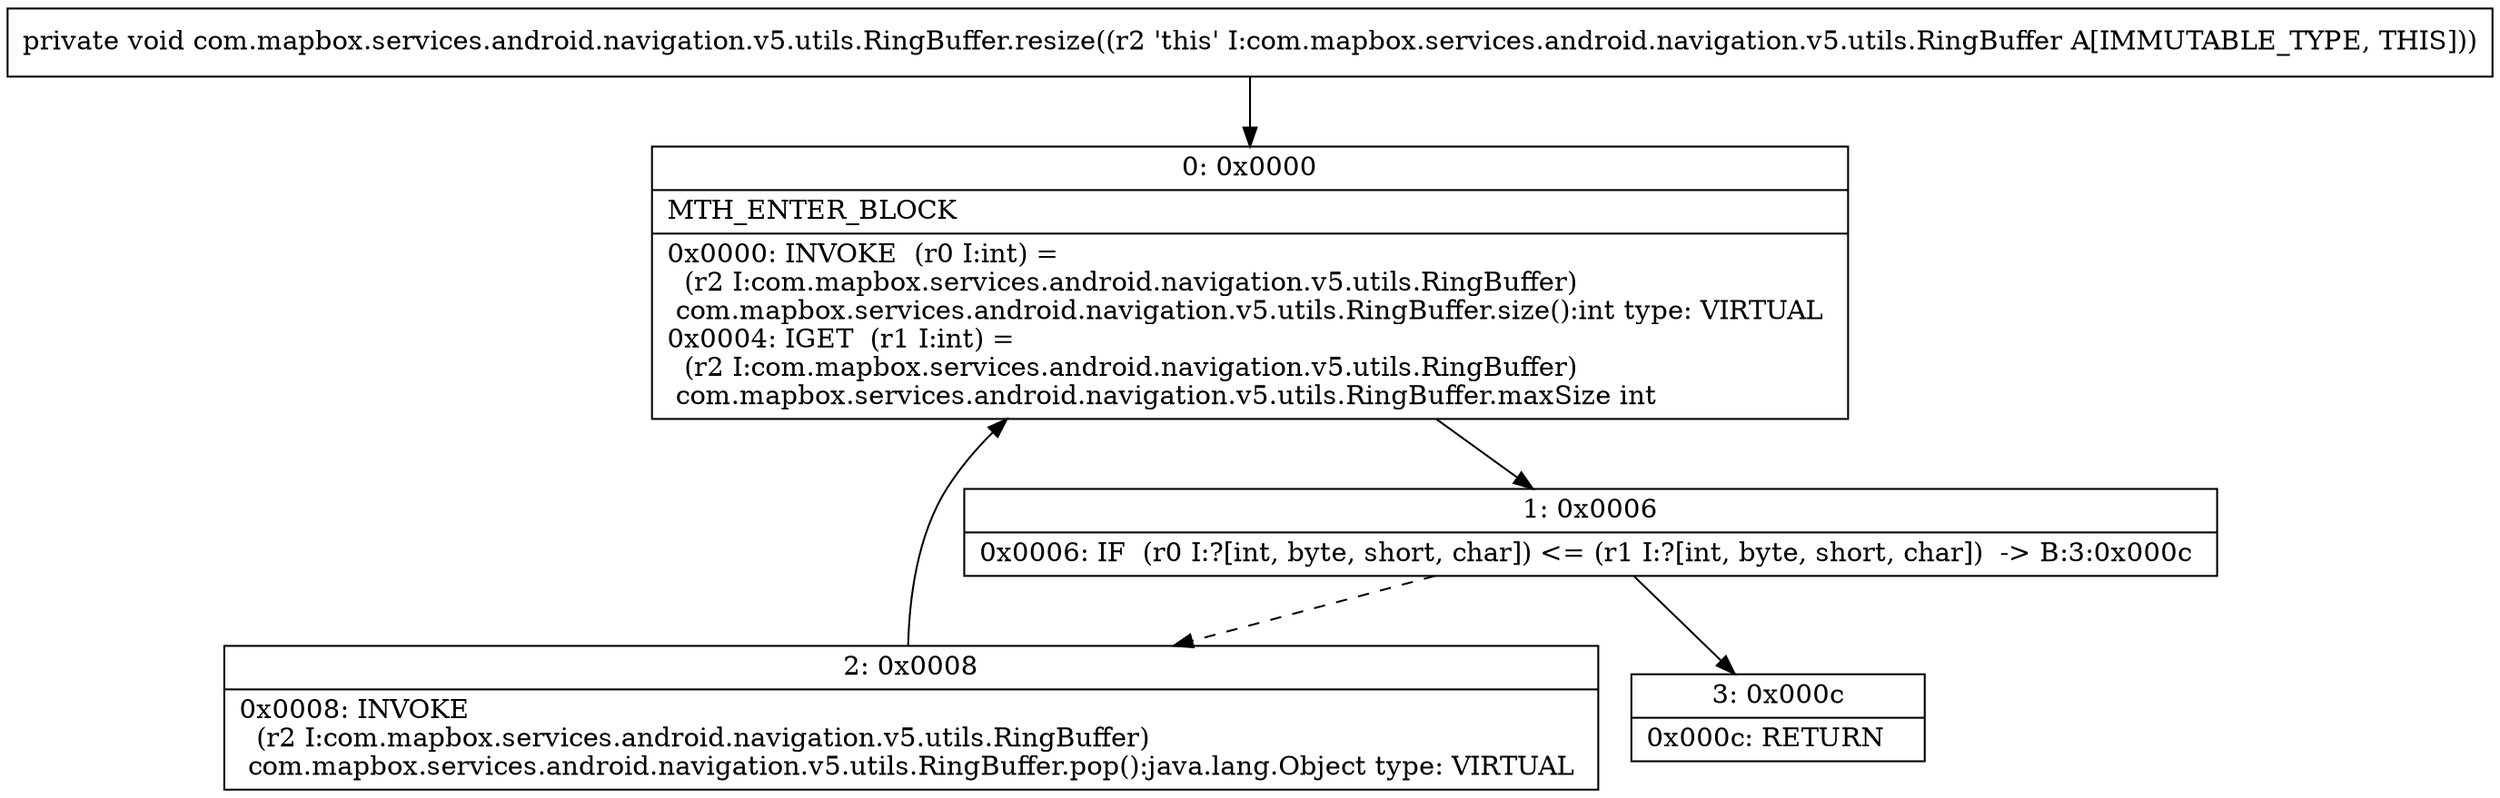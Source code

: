 digraph "CFG forcom.mapbox.services.android.navigation.v5.utils.RingBuffer.resize()V" {
Node_0 [shape=record,label="{0\:\ 0x0000|MTH_ENTER_BLOCK\l|0x0000: INVOKE  (r0 I:int) = \l  (r2 I:com.mapbox.services.android.navigation.v5.utils.RingBuffer)\l com.mapbox.services.android.navigation.v5.utils.RingBuffer.size():int type: VIRTUAL \l0x0004: IGET  (r1 I:int) = \l  (r2 I:com.mapbox.services.android.navigation.v5.utils.RingBuffer)\l com.mapbox.services.android.navigation.v5.utils.RingBuffer.maxSize int \l}"];
Node_1 [shape=record,label="{1\:\ 0x0006|0x0006: IF  (r0 I:?[int, byte, short, char]) \<= (r1 I:?[int, byte, short, char])  \-\> B:3:0x000c \l}"];
Node_2 [shape=record,label="{2\:\ 0x0008|0x0008: INVOKE  \l  (r2 I:com.mapbox.services.android.navigation.v5.utils.RingBuffer)\l com.mapbox.services.android.navigation.v5.utils.RingBuffer.pop():java.lang.Object type: VIRTUAL \l}"];
Node_3 [shape=record,label="{3\:\ 0x000c|0x000c: RETURN   \l}"];
MethodNode[shape=record,label="{private void com.mapbox.services.android.navigation.v5.utils.RingBuffer.resize((r2 'this' I:com.mapbox.services.android.navigation.v5.utils.RingBuffer A[IMMUTABLE_TYPE, THIS])) }"];
MethodNode -> Node_0;
Node_0 -> Node_1;
Node_1 -> Node_2[style=dashed];
Node_1 -> Node_3;
Node_2 -> Node_0;
}

